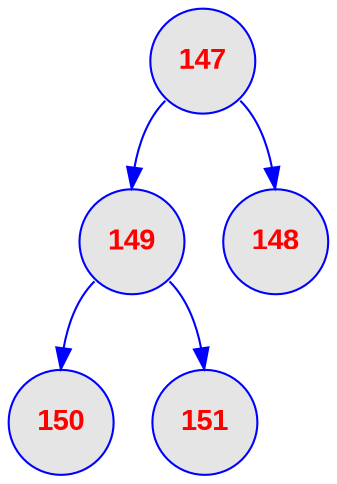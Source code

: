digraph tas {
	node [
		fontname  = "Arial bold" 
		fontsize  = "14"
		fontcolor = "red"
		style     = "rounded, filled"
		shape     = "circle"
		fillcolor = "grey90"
		color     = "blue"
		width     = "0.5"
	]

	edge [
		color     = "blue"
	]

	0 [label = "147"];
	0 [label = "147"];
	0:sw -> 1;
	1 [label = "149"];
	1 [label = "149"];
	1:sw -> 3;
	3 [label = "150"];
	1:se -> 4;
	4 [label = "151"];
	0:se -> 2;
	2 [label = "148"];
}
